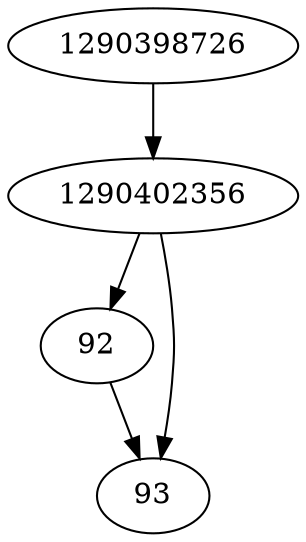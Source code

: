 strict digraph  {
1290402356;
92;
93;
1290398726;
1290402356 -> 92;
1290402356 -> 93;
92 -> 93;
1290398726 -> 1290402356;
}
